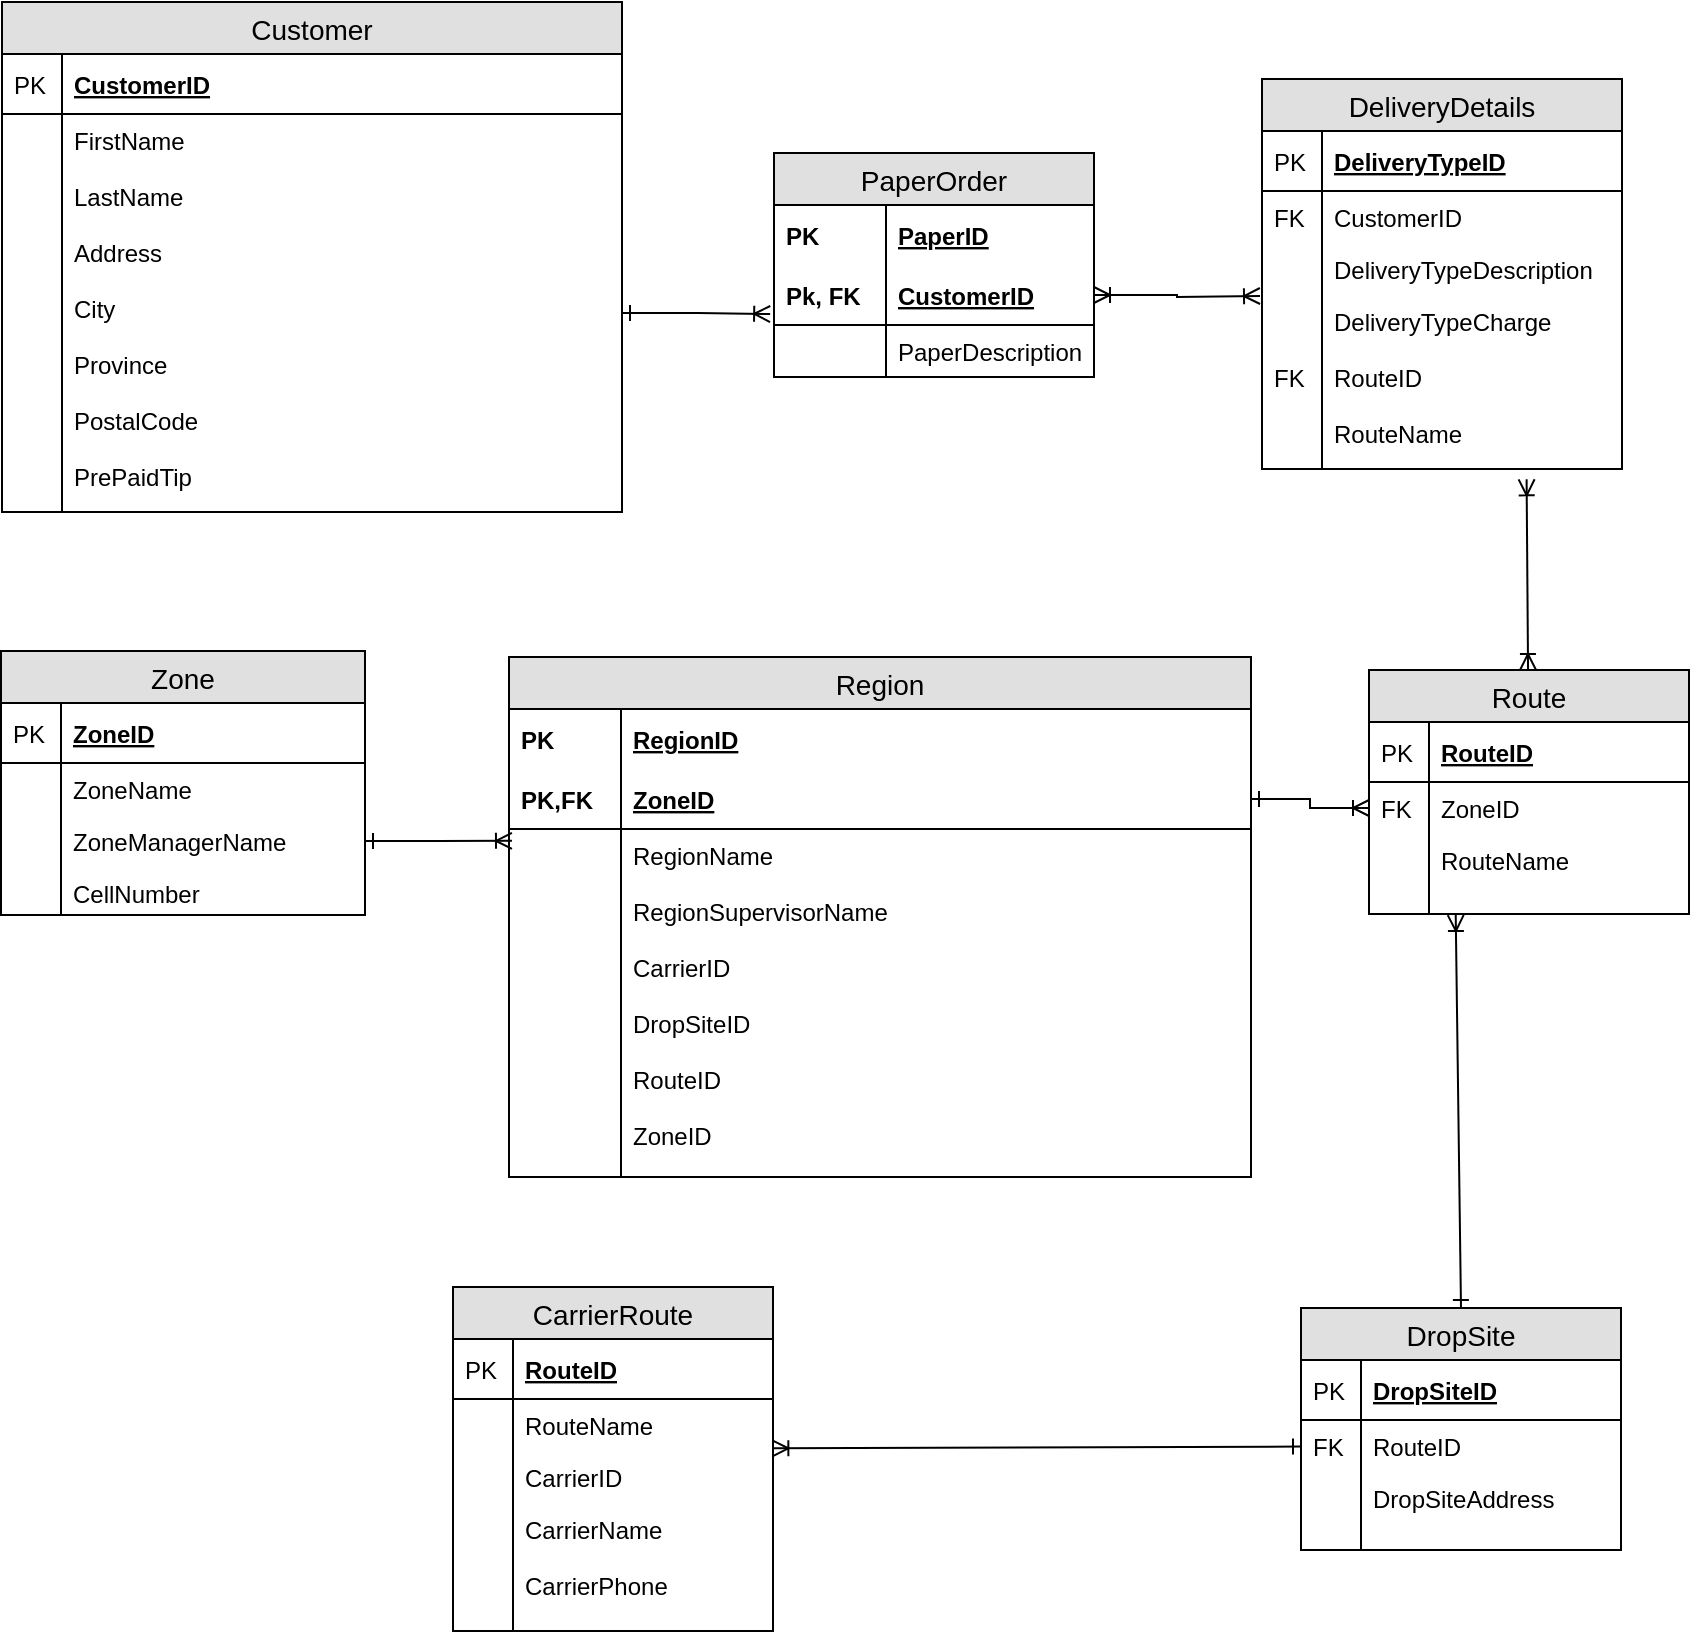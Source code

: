<mxfile version="11.3.0" type="device" pages="1"><diagram id="tr2Oyifo3SqVM1Ajj6UU" name="Page-1"><mxGraphModel dx="1223" dy="893" grid="0" gridSize="10" guides="1" tooltips="1" connect="1" arrows="1" fold="1" page="1" pageScale="1" pageWidth="850" pageHeight="1100" math="0" shadow="0"><root><mxCell id="0"/><mxCell id="1" parent="0"/><mxCell id="hIH8dLBOg7w7-W6MWy8a-12" value="DeliveryDetails" style="swimlane;fontStyle=0;childLayout=stackLayout;horizontal=1;startSize=26;fillColor=#e0e0e0;horizontalStack=0;resizeParent=1;resizeParentMax=0;resizeLast=0;collapsible=1;marginBottom=0;swimlaneFillColor=#ffffff;align=center;fontSize=14;" parent="1" vertex="1"><mxGeometry x="636" y="68.5" width="180" height="195" as="geometry"><mxRectangle x="15" y="10" width="110" height="26" as="alternateBounds"/></mxGeometry></mxCell><mxCell id="hIH8dLBOg7w7-W6MWy8a-13" value="DeliveryTypeID" style="shape=partialRectangle;top=0;left=0;right=0;bottom=1;align=left;verticalAlign=middle;fillColor=none;spacingLeft=34;spacingRight=4;overflow=hidden;rotatable=0;points=[[0,0.5],[1,0.5]];portConstraint=eastwest;dropTarget=0;fontStyle=5;fontSize=12;" parent="hIH8dLBOg7w7-W6MWy8a-12" vertex="1"><mxGeometry y="26" width="180" height="30" as="geometry"/></mxCell><mxCell id="hIH8dLBOg7w7-W6MWy8a-14" value="PK" style="shape=partialRectangle;top=0;left=0;bottom=0;fillColor=none;align=left;verticalAlign=middle;spacingLeft=4;spacingRight=4;overflow=hidden;rotatable=0;points=[];portConstraint=eastwest;part=1;fontSize=12;" parent="hIH8dLBOg7w7-W6MWy8a-13" vertex="1" connectable="0"><mxGeometry width="30" height="30" as="geometry"/></mxCell><mxCell id="hIH8dLBOg7w7-W6MWy8a-15" value="CustomerID" style="shape=partialRectangle;top=0;left=0;right=0;bottom=0;align=left;verticalAlign=top;fillColor=none;spacingLeft=34;spacingRight=4;overflow=hidden;rotatable=0;points=[[0,0.5],[1,0.5]];portConstraint=eastwest;dropTarget=0;fontSize=12;" parent="hIH8dLBOg7w7-W6MWy8a-12" vertex="1"><mxGeometry y="56" width="180" height="26" as="geometry"/></mxCell><mxCell id="hIH8dLBOg7w7-W6MWy8a-16" value="FK" style="shape=partialRectangle;top=0;left=0;bottom=0;fillColor=none;align=left;verticalAlign=top;spacingLeft=4;spacingRight=4;overflow=hidden;rotatable=0;points=[];portConstraint=eastwest;part=1;fontSize=12;" parent="hIH8dLBOg7w7-W6MWy8a-15" vertex="1" connectable="0"><mxGeometry width="30" height="26" as="geometry"/></mxCell><mxCell id="hIH8dLBOg7w7-W6MWy8a-17" value="DeliveryTypeDescription" style="shape=partialRectangle;top=0;left=0;right=0;bottom=0;align=left;verticalAlign=top;fillColor=none;spacingLeft=34;spacingRight=4;overflow=hidden;rotatable=0;points=[[0,0.5],[1,0.5]];portConstraint=eastwest;dropTarget=0;fontSize=12;" parent="hIH8dLBOg7w7-W6MWy8a-12" vertex="1"><mxGeometry y="82" width="180" height="26" as="geometry"/></mxCell><mxCell id="hIH8dLBOg7w7-W6MWy8a-18" value="" style="shape=partialRectangle;top=0;left=0;bottom=0;fillColor=none;align=left;verticalAlign=top;spacingLeft=4;spacingRight=4;overflow=hidden;rotatable=0;points=[];portConstraint=eastwest;part=1;fontSize=12;" parent="hIH8dLBOg7w7-W6MWy8a-17" vertex="1" connectable="0"><mxGeometry width="30" height="26" as="geometry"/></mxCell><mxCell id="hIH8dLBOg7w7-W6MWy8a-19" value="DeliveryTypeCharge&#10;&#10;RouteID&#10;&#10;RouteName" style="shape=partialRectangle;top=0;left=0;right=0;bottom=0;align=left;verticalAlign=top;fillColor=none;spacingLeft=34;spacingRight=4;overflow=hidden;rotatable=0;points=[[0,0.5],[1,0.5]];portConstraint=eastwest;dropTarget=0;fontSize=12;" parent="hIH8dLBOg7w7-W6MWy8a-12" vertex="1"><mxGeometry y="108" width="180" height="77" as="geometry"/></mxCell><mxCell id="hIH8dLBOg7w7-W6MWy8a-20" value="&#10;&#10;FK" style="shape=partialRectangle;top=0;left=0;bottom=0;fillColor=none;align=left;verticalAlign=top;spacingLeft=4;spacingRight=4;overflow=hidden;rotatable=0;points=[];portConstraint=eastwest;part=1;fontSize=12;" parent="hIH8dLBOg7w7-W6MWy8a-19" vertex="1" connectable="0"><mxGeometry width="30" height="77" as="geometry"/></mxCell><mxCell id="hIH8dLBOg7w7-W6MWy8a-21" value="" style="shape=partialRectangle;top=0;left=0;right=0;bottom=0;align=left;verticalAlign=top;fillColor=none;spacingLeft=34;spacingRight=4;overflow=hidden;rotatable=0;points=[[0,0.5],[1,0.5]];portConstraint=eastwest;dropTarget=0;fontSize=12;" parent="hIH8dLBOg7w7-W6MWy8a-12" vertex="1"><mxGeometry y="185" width="180" height="10" as="geometry"/></mxCell><mxCell id="hIH8dLBOg7w7-W6MWy8a-22" value="" style="shape=partialRectangle;top=0;left=0;bottom=0;fillColor=none;align=left;verticalAlign=top;spacingLeft=4;spacingRight=4;overflow=hidden;rotatable=0;points=[];portConstraint=eastwest;part=1;fontSize=12;" parent="hIH8dLBOg7w7-W6MWy8a-21" vertex="1" connectable="0"><mxGeometry width="30" height="10" as="geometry"/></mxCell><mxCell id="hIH8dLBOg7w7-W6MWy8a-23" value="PaperOrder" style="swimlane;fontStyle=0;childLayout=stackLayout;horizontal=1;startSize=26;fillColor=#e0e0e0;horizontalStack=0;resizeParent=1;resizeParentMax=0;resizeLast=0;collapsible=1;marginBottom=0;swimlaneFillColor=#ffffff;align=center;fontSize=14;" parent="1" vertex="1"><mxGeometry x="392" y="105.5" width="160" height="112" as="geometry"/></mxCell><mxCell id="hIH8dLBOg7w7-W6MWy8a-24" value="PaperID" style="shape=partialRectangle;top=0;left=0;right=0;bottom=0;align=left;verticalAlign=middle;fillColor=none;spacingLeft=60;spacingRight=4;overflow=hidden;rotatable=0;points=[[0,0.5],[1,0.5]];portConstraint=eastwest;dropTarget=0;fontStyle=5;fontSize=12;" parent="hIH8dLBOg7w7-W6MWy8a-23" vertex="1"><mxGeometry y="26" width="160" height="30" as="geometry"/></mxCell><mxCell id="hIH8dLBOg7w7-W6MWy8a-25" value="PK" style="shape=partialRectangle;fontStyle=1;top=0;left=0;bottom=0;fillColor=none;align=left;verticalAlign=middle;spacingLeft=4;spacingRight=4;overflow=hidden;rotatable=0;points=[];portConstraint=eastwest;part=1;fontSize=12;" parent="hIH8dLBOg7w7-W6MWy8a-24" vertex="1" connectable="0"><mxGeometry width="56" height="30" as="geometry"/></mxCell><mxCell id="hIH8dLBOg7w7-W6MWy8a-26" value="CustomerID" style="shape=partialRectangle;top=0;left=0;right=0;bottom=1;align=left;verticalAlign=middle;fillColor=none;spacingLeft=60;spacingRight=4;overflow=hidden;rotatable=0;points=[[0,0.5],[1,0.5]];portConstraint=eastwest;dropTarget=0;fontStyle=5;fontSize=12;" parent="hIH8dLBOg7w7-W6MWy8a-23" vertex="1"><mxGeometry y="56" width="160" height="30" as="geometry"/></mxCell><mxCell id="hIH8dLBOg7w7-W6MWy8a-27" value="Pk, FK" style="shape=partialRectangle;fontStyle=1;top=0;left=0;bottom=0;fillColor=none;align=left;verticalAlign=middle;spacingLeft=4;spacingRight=4;overflow=hidden;rotatable=0;points=[];portConstraint=eastwest;part=1;fontSize=12;" parent="hIH8dLBOg7w7-W6MWy8a-26" vertex="1" connectable="0"><mxGeometry width="56" height="30" as="geometry"/></mxCell><mxCell id="hIH8dLBOg7w7-W6MWy8a-28" value="PaperDescription" style="shape=partialRectangle;top=0;left=0;right=0;bottom=0;align=left;verticalAlign=top;fillColor=none;spacingLeft=60;spacingRight=4;overflow=hidden;rotatable=0;points=[[0,0.5],[1,0.5]];portConstraint=eastwest;dropTarget=0;fontSize=12;" parent="hIH8dLBOg7w7-W6MWy8a-23" vertex="1"><mxGeometry y="86" width="160" height="26" as="geometry"/></mxCell><mxCell id="hIH8dLBOg7w7-W6MWy8a-29" value="" style="shape=partialRectangle;top=0;left=0;bottom=0;fillColor=none;align=left;verticalAlign=top;spacingLeft=4;spacingRight=4;overflow=hidden;rotatable=0;points=[];portConstraint=eastwest;part=1;fontSize=12;" parent="hIH8dLBOg7w7-W6MWy8a-28" vertex="1" connectable="0"><mxGeometry width="56" height="26" as="geometry"/></mxCell><mxCell id="hIH8dLBOg7w7-W6MWy8a-54" value="Customer" style="swimlane;fontStyle=0;childLayout=stackLayout;horizontal=1;startSize=26;fillColor=#e0e0e0;horizontalStack=0;resizeParent=1;resizeParentMax=0;resizeLast=0;collapsible=1;marginBottom=0;swimlaneFillColor=#ffffff;align=center;fontSize=14;" parent="1" vertex="1"><mxGeometry x="6" y="30" width="310" height="255" as="geometry"/></mxCell><mxCell id="hIH8dLBOg7w7-W6MWy8a-55" value="CustomerID" style="shape=partialRectangle;top=0;left=0;right=0;bottom=1;align=left;verticalAlign=middle;fillColor=none;spacingLeft=34;spacingRight=4;overflow=hidden;rotatable=0;points=[[0,0.5],[1,0.5]];portConstraint=eastwest;dropTarget=0;fontStyle=5;fontSize=12;" parent="hIH8dLBOg7w7-W6MWy8a-54" vertex="1"><mxGeometry y="26" width="310" height="30" as="geometry"/></mxCell><mxCell id="hIH8dLBOg7w7-W6MWy8a-56" value="PK" style="shape=partialRectangle;top=0;left=0;bottom=0;fillColor=none;align=left;verticalAlign=middle;spacingLeft=4;spacingRight=4;overflow=hidden;rotatable=0;points=[];portConstraint=eastwest;part=1;fontSize=12;" parent="hIH8dLBOg7w7-W6MWy8a-55" vertex="1" connectable="0"><mxGeometry width="30" height="30" as="geometry"/></mxCell><mxCell id="hIH8dLBOg7w7-W6MWy8a-57" value="FirstName&#10;&#10;LastName&#10;&#10;Address&#10;&#10;City&#10;&#10;Province&#10;&#10;PostalCode&#10;&#10;PrePaidTip&#10;" style="shape=partialRectangle;top=0;left=0;right=0;bottom=0;align=left;verticalAlign=top;fillColor=none;spacingLeft=34;spacingRight=4;overflow=hidden;rotatable=0;points=[[0,0.5],[1,0.5]];portConstraint=eastwest;dropTarget=0;fontSize=12;" parent="hIH8dLBOg7w7-W6MWy8a-54" vertex="1"><mxGeometry y="56" width="310" height="199" as="geometry"/></mxCell><mxCell id="hIH8dLBOg7w7-W6MWy8a-58" value="&#10;&#10;&#10;&#10;&#10;&#10;&#10;&#10;&#10;&#10;&#10;&#10;&#10;&#10;" style="shape=partialRectangle;top=0;left=0;bottom=0;fillColor=none;align=left;verticalAlign=top;spacingLeft=4;spacingRight=4;overflow=hidden;rotatable=0;points=[];portConstraint=eastwest;part=1;fontSize=12;" parent="hIH8dLBOg7w7-W6MWy8a-57" vertex="1" connectable="0"><mxGeometry width="30" height="199" as="geometry"/></mxCell><mxCell id="T3v77ZD2fgyln51GFwmp-24" style="edgeStyle=orthogonalEdgeStyle;rounded=0;jumpSize=9;orthogonalLoop=1;jettySize=auto;html=1;entryX=-0.012;entryY=0.817;entryDx=0;entryDy=0;entryPerimeter=0;startArrow=ERone;startFill=0;endArrow=ERoneToMany;endFill=0;strokeWidth=1;" parent="1" source="hIH8dLBOg7w7-W6MWy8a-57" target="hIH8dLBOg7w7-W6MWy8a-26" edge="1"><mxGeometry relative="1" as="geometry"/></mxCell><mxCell id="T3v77ZD2fgyln51GFwmp-25" style="edgeStyle=orthogonalEdgeStyle;rounded=0;jumpSize=9;orthogonalLoop=1;jettySize=auto;html=1;startArrow=ERoneToMany;startFill=0;endArrow=ERoneToMany;endFill=0;strokeWidth=1;" parent="1" source="hIH8dLBOg7w7-W6MWy8a-26" edge="1"><mxGeometry relative="1" as="geometry"><mxPoint x="635" y="177" as="targetPoint"/></mxGeometry></mxCell><mxCell id="cq-xJfXZx_7GT4q8bSOu-1" value="Zone" style="swimlane;fontStyle=0;childLayout=stackLayout;horizontal=1;startSize=26;fillColor=#e0e0e0;horizontalStack=0;resizeParent=1;resizeParentMax=0;resizeLast=0;collapsible=1;marginBottom=0;swimlaneFillColor=#ffffff;align=center;fontSize=14;" vertex="1" parent="1"><mxGeometry x="5.5" y="354.5" width="182" height="132" as="geometry"/></mxCell><mxCell id="cq-xJfXZx_7GT4q8bSOu-2" value="ZoneID" style="shape=partialRectangle;top=0;left=0;right=0;bottom=1;align=left;verticalAlign=middle;fillColor=none;spacingLeft=34;spacingRight=4;overflow=hidden;rotatable=0;points=[[0,0.5],[1,0.5]];portConstraint=eastwest;dropTarget=0;fontStyle=5;fontSize=12;" vertex="1" parent="cq-xJfXZx_7GT4q8bSOu-1"><mxGeometry y="26" width="182" height="30" as="geometry"/></mxCell><mxCell id="cq-xJfXZx_7GT4q8bSOu-3" value="PK" style="shape=partialRectangle;top=0;left=0;bottom=0;fillColor=none;align=left;verticalAlign=middle;spacingLeft=4;spacingRight=4;overflow=hidden;rotatable=0;points=[];portConstraint=eastwest;part=1;fontSize=12;" vertex="1" connectable="0" parent="cq-xJfXZx_7GT4q8bSOu-2"><mxGeometry width="30" height="30" as="geometry"/></mxCell><mxCell id="cq-xJfXZx_7GT4q8bSOu-4" value="ZoneName" style="shape=partialRectangle;top=0;left=0;right=0;bottom=0;align=left;verticalAlign=top;fillColor=none;spacingLeft=34;spacingRight=4;overflow=hidden;rotatable=0;points=[[0,0.5],[1,0.5]];portConstraint=eastwest;dropTarget=0;fontSize=12;" vertex="1" parent="cq-xJfXZx_7GT4q8bSOu-1"><mxGeometry y="56" width="182" height="26" as="geometry"/></mxCell><mxCell id="cq-xJfXZx_7GT4q8bSOu-5" value="" style="shape=partialRectangle;top=0;left=0;bottom=0;fillColor=none;align=left;verticalAlign=top;spacingLeft=4;spacingRight=4;overflow=hidden;rotatable=0;points=[];portConstraint=eastwest;part=1;fontSize=12;" vertex="1" connectable="0" parent="cq-xJfXZx_7GT4q8bSOu-4"><mxGeometry width="30" height="26" as="geometry"/></mxCell><mxCell id="cq-xJfXZx_7GT4q8bSOu-6" value="ZoneManagerName" style="shape=partialRectangle;top=0;left=0;right=0;bottom=0;align=left;verticalAlign=top;fillColor=none;spacingLeft=34;spacingRight=4;overflow=hidden;rotatable=0;points=[[0,0.5],[1,0.5]];portConstraint=eastwest;dropTarget=0;fontSize=12;" vertex="1" parent="cq-xJfXZx_7GT4q8bSOu-1"><mxGeometry y="82" width="182" height="26" as="geometry"/></mxCell><mxCell id="cq-xJfXZx_7GT4q8bSOu-7" value="" style="shape=partialRectangle;top=0;left=0;bottom=0;fillColor=none;align=left;verticalAlign=top;spacingLeft=4;spacingRight=4;overflow=hidden;rotatable=0;points=[];portConstraint=eastwest;part=1;fontSize=12;" vertex="1" connectable="0" parent="cq-xJfXZx_7GT4q8bSOu-6"><mxGeometry width="30" height="26" as="geometry"/></mxCell><mxCell id="cq-xJfXZx_7GT4q8bSOu-8" value="CellNumber" style="shape=partialRectangle;top=0;left=0;right=0;bottom=0;align=left;verticalAlign=top;fillColor=none;spacingLeft=34;spacingRight=4;overflow=hidden;rotatable=0;points=[[0,0.5],[1,0.5]];portConstraint=eastwest;dropTarget=0;fontSize=12;" vertex="1" parent="cq-xJfXZx_7GT4q8bSOu-1"><mxGeometry y="108" width="182" height="14" as="geometry"/></mxCell><mxCell id="cq-xJfXZx_7GT4q8bSOu-9" value="" style="shape=partialRectangle;top=0;left=0;bottom=0;fillColor=none;align=left;verticalAlign=top;spacingLeft=4;spacingRight=4;overflow=hidden;rotatable=0;points=[];portConstraint=eastwest;part=1;fontSize=12;" vertex="1" connectable="0" parent="cq-xJfXZx_7GT4q8bSOu-8"><mxGeometry width="30" height="14.0" as="geometry"/></mxCell><mxCell id="cq-xJfXZx_7GT4q8bSOu-10" value="" style="shape=partialRectangle;top=0;left=0;right=0;bottom=0;align=left;verticalAlign=top;fillColor=none;spacingLeft=34;spacingRight=4;overflow=hidden;rotatable=0;points=[[0,0.5],[1,0.5]];portConstraint=eastwest;dropTarget=0;fontSize=12;" vertex="1" parent="cq-xJfXZx_7GT4q8bSOu-1"><mxGeometry y="122" width="182" height="10" as="geometry"/></mxCell><mxCell id="cq-xJfXZx_7GT4q8bSOu-11" value="" style="shape=partialRectangle;top=0;left=0;bottom=0;fillColor=none;align=left;verticalAlign=top;spacingLeft=4;spacingRight=4;overflow=hidden;rotatable=0;points=[];portConstraint=eastwest;part=1;fontSize=12;" vertex="1" connectable="0" parent="cq-xJfXZx_7GT4q8bSOu-10"><mxGeometry width="30" height="10" as="geometry"/></mxCell><mxCell id="cq-xJfXZx_7GT4q8bSOu-23" value="Region" style="swimlane;fontStyle=0;childLayout=stackLayout;horizontal=1;startSize=26;fillColor=#e0e0e0;horizontalStack=0;resizeParent=1;resizeParentMax=0;resizeLast=0;collapsible=1;marginBottom=0;swimlaneFillColor=#ffffff;align=center;fontSize=14;" vertex="1" parent="1"><mxGeometry x="259.5" y="357.5" width="371" height="260" as="geometry"/></mxCell><mxCell id="cq-xJfXZx_7GT4q8bSOu-24" value="RegionID" style="shape=partialRectangle;top=0;left=0;right=0;bottom=0;align=left;verticalAlign=middle;fillColor=none;spacingLeft=60;spacingRight=4;overflow=hidden;rotatable=0;points=[[0,0.5],[1,0.5]];portConstraint=eastwest;dropTarget=0;fontStyle=5;fontSize=12;" vertex="1" parent="cq-xJfXZx_7GT4q8bSOu-23"><mxGeometry y="26" width="371" height="30" as="geometry"/></mxCell><mxCell id="cq-xJfXZx_7GT4q8bSOu-25" value="PK" style="shape=partialRectangle;fontStyle=1;top=0;left=0;bottom=0;fillColor=none;align=left;verticalAlign=middle;spacingLeft=4;spacingRight=4;overflow=hidden;rotatable=0;points=[];portConstraint=eastwest;part=1;fontSize=12;" vertex="1" connectable="0" parent="cq-xJfXZx_7GT4q8bSOu-24"><mxGeometry width="56" height="30" as="geometry"/></mxCell><mxCell id="cq-xJfXZx_7GT4q8bSOu-26" value="ZoneID" style="shape=partialRectangle;top=0;left=0;right=0;bottom=1;align=left;verticalAlign=middle;fillColor=none;spacingLeft=60;spacingRight=4;overflow=hidden;rotatable=0;points=[[0,0.5],[1,0.5]];portConstraint=eastwest;dropTarget=0;fontStyle=5;fontSize=12;" vertex="1" parent="cq-xJfXZx_7GT4q8bSOu-23"><mxGeometry y="56" width="371" height="30" as="geometry"/></mxCell><mxCell id="cq-xJfXZx_7GT4q8bSOu-27" value="PK,FK" style="shape=partialRectangle;fontStyle=1;top=0;left=0;bottom=0;fillColor=none;align=left;verticalAlign=middle;spacingLeft=4;spacingRight=4;overflow=hidden;rotatable=0;points=[];portConstraint=eastwest;part=1;fontSize=12;" vertex="1" connectable="0" parent="cq-xJfXZx_7GT4q8bSOu-26"><mxGeometry width="56" height="30" as="geometry"/></mxCell><mxCell id="cq-xJfXZx_7GT4q8bSOu-28" value="RegionName&#10;&#10;RegionSupervisorName&#10;&#10;CarrierID&#10;&#10;DropSiteID&#10;&#10;RouteID&#10;&#10;ZoneID" style="shape=partialRectangle;top=0;left=0;right=0;bottom=0;align=left;verticalAlign=top;fillColor=none;spacingLeft=60;spacingRight=4;overflow=hidden;rotatable=0;points=[[0,0.5],[1,0.5]];portConstraint=eastwest;dropTarget=0;fontSize=12;" vertex="1" parent="cq-xJfXZx_7GT4q8bSOu-23"><mxGeometry y="86" width="371" height="174" as="geometry"/></mxCell><mxCell id="cq-xJfXZx_7GT4q8bSOu-29" value="" style="shape=partialRectangle;top=0;left=0;bottom=0;fillColor=none;align=left;verticalAlign=top;spacingLeft=4;spacingRight=4;overflow=hidden;rotatable=0;points=[];portConstraint=eastwest;part=1;fontSize=12;" vertex="1" connectable="0" parent="cq-xJfXZx_7GT4q8bSOu-28"><mxGeometry width="56" height="174" as="geometry"/></mxCell><mxCell id="cq-xJfXZx_7GT4q8bSOu-87" style="edgeStyle=none;rounded=0;orthogonalLoop=1;jettySize=auto;html=1;exitX=0.5;exitY=0;exitDx=0;exitDy=0;entryX=0.271;entryY=1.05;entryDx=0;entryDy=0;entryPerimeter=0;startArrow=ERone;startFill=0;endArrow=ERoneToMany;endFill=0;" edge="1" parent="1" source="cq-xJfXZx_7GT4q8bSOu-38" target="cq-xJfXZx_7GT4q8bSOu-71"><mxGeometry relative="1" as="geometry"/></mxCell><mxCell id="cq-xJfXZx_7GT4q8bSOu-38" value="DropSite" style="swimlane;fontStyle=0;childLayout=stackLayout;horizontal=1;startSize=26;fillColor=#e0e0e0;horizontalStack=0;resizeParent=1;resizeParentMax=0;resizeLast=0;collapsible=1;marginBottom=0;swimlaneFillColor=#ffffff;align=center;fontSize=14;" vertex="1" parent="1"><mxGeometry x="655.5" y="683" width="160" height="121" as="geometry"/></mxCell><mxCell id="cq-xJfXZx_7GT4q8bSOu-39" value="DropSiteID" style="shape=partialRectangle;top=0;left=0;right=0;bottom=1;align=left;verticalAlign=middle;fillColor=none;spacingLeft=34;spacingRight=4;overflow=hidden;rotatable=0;points=[[0,0.5],[1,0.5]];portConstraint=eastwest;dropTarget=0;fontStyle=5;fontSize=12;" vertex="1" parent="cq-xJfXZx_7GT4q8bSOu-38"><mxGeometry y="26" width="160" height="30" as="geometry"/></mxCell><mxCell id="cq-xJfXZx_7GT4q8bSOu-40" value="PK" style="shape=partialRectangle;top=0;left=0;bottom=0;fillColor=none;align=left;verticalAlign=middle;spacingLeft=4;spacingRight=4;overflow=hidden;rotatable=0;points=[];portConstraint=eastwest;part=1;fontSize=12;" vertex="1" connectable="0" parent="cq-xJfXZx_7GT4q8bSOu-39"><mxGeometry width="30" height="30" as="geometry"/></mxCell><mxCell id="cq-xJfXZx_7GT4q8bSOu-41" value="RouteID" style="shape=partialRectangle;top=0;left=0;right=0;bottom=0;align=left;verticalAlign=top;fillColor=none;spacingLeft=34;spacingRight=4;overflow=hidden;rotatable=0;points=[[0,0.5],[1,0.5]];portConstraint=eastwest;dropTarget=0;fontSize=12;" vertex="1" parent="cq-xJfXZx_7GT4q8bSOu-38"><mxGeometry y="56" width="160" height="26" as="geometry"/></mxCell><mxCell id="cq-xJfXZx_7GT4q8bSOu-42" value="FK" style="shape=partialRectangle;top=0;left=0;bottom=0;fillColor=none;align=left;verticalAlign=top;spacingLeft=4;spacingRight=4;overflow=hidden;rotatable=0;points=[];portConstraint=eastwest;part=1;fontSize=12;" vertex="1" connectable="0" parent="cq-xJfXZx_7GT4q8bSOu-41"><mxGeometry width="30" height="26" as="geometry"/></mxCell><mxCell id="cq-xJfXZx_7GT4q8bSOu-43" value="DropSiteAddress" style="shape=partialRectangle;top=0;left=0;right=0;bottom=0;align=left;verticalAlign=top;fillColor=none;spacingLeft=34;spacingRight=4;overflow=hidden;rotatable=0;points=[[0,0.5],[1,0.5]];portConstraint=eastwest;dropTarget=0;fontSize=12;" vertex="1" parent="cq-xJfXZx_7GT4q8bSOu-38"><mxGeometry y="82" width="160" height="26" as="geometry"/></mxCell><mxCell id="cq-xJfXZx_7GT4q8bSOu-44" value="" style="shape=partialRectangle;top=0;left=0;bottom=0;fillColor=none;align=left;verticalAlign=top;spacingLeft=4;spacingRight=4;overflow=hidden;rotatable=0;points=[];portConstraint=eastwest;part=1;fontSize=12;" vertex="1" connectable="0" parent="cq-xJfXZx_7GT4q8bSOu-43"><mxGeometry width="30" height="26" as="geometry"/></mxCell><mxCell id="cq-xJfXZx_7GT4q8bSOu-45" value="" style="shape=partialRectangle;top=0;left=0;right=0;bottom=0;align=left;verticalAlign=top;fillColor=none;spacingLeft=34;spacingRight=4;overflow=hidden;rotatable=0;points=[[0,0.5],[1,0.5]];portConstraint=eastwest;dropTarget=0;fontSize=12;" vertex="1" parent="cq-xJfXZx_7GT4q8bSOu-38"><mxGeometry y="108" width="160" height="3" as="geometry"/></mxCell><mxCell id="cq-xJfXZx_7GT4q8bSOu-46" value="" style="shape=partialRectangle;top=0;left=0;bottom=0;fillColor=none;align=left;verticalAlign=top;spacingLeft=4;spacingRight=4;overflow=hidden;rotatable=0;points=[];portConstraint=eastwest;part=1;fontSize=12;" vertex="1" connectable="0" parent="cq-xJfXZx_7GT4q8bSOu-45"><mxGeometry width="30" height="3" as="geometry"/></mxCell><mxCell id="cq-xJfXZx_7GT4q8bSOu-47" value="" style="shape=partialRectangle;top=0;left=0;right=0;bottom=0;align=left;verticalAlign=top;fillColor=none;spacingLeft=34;spacingRight=4;overflow=hidden;rotatable=0;points=[[0,0.5],[1,0.5]];portConstraint=eastwest;dropTarget=0;fontSize=12;" vertex="1" parent="cq-xJfXZx_7GT4q8bSOu-38"><mxGeometry y="111" width="160" height="10" as="geometry"/></mxCell><mxCell id="cq-xJfXZx_7GT4q8bSOu-48" value="" style="shape=partialRectangle;top=0;left=0;bottom=0;fillColor=none;align=left;verticalAlign=top;spacingLeft=4;spacingRight=4;overflow=hidden;rotatable=0;points=[];portConstraint=eastwest;part=1;fontSize=12;" vertex="1" connectable="0" parent="cq-xJfXZx_7GT4q8bSOu-47"><mxGeometry width="30" height="10" as="geometry"/></mxCell><mxCell id="cq-xJfXZx_7GT4q8bSOu-49" value="CarrierRoute" style="swimlane;fontStyle=0;childLayout=stackLayout;horizontal=1;startSize=26;fillColor=#e0e0e0;horizontalStack=0;resizeParent=1;resizeParentMax=0;resizeLast=0;collapsible=1;marginBottom=0;swimlaneFillColor=#ffffff;align=center;fontSize=14;" vertex="1" parent="1"><mxGeometry x="231.5" y="672.5" width="160" height="172" as="geometry"/></mxCell><mxCell id="cq-xJfXZx_7GT4q8bSOu-50" value="RouteID" style="shape=partialRectangle;top=0;left=0;right=0;bottom=1;align=left;verticalAlign=middle;fillColor=none;spacingLeft=34;spacingRight=4;overflow=hidden;rotatable=0;points=[[0,0.5],[1,0.5]];portConstraint=eastwest;dropTarget=0;fontStyle=5;fontSize=12;" vertex="1" parent="cq-xJfXZx_7GT4q8bSOu-49"><mxGeometry y="26" width="160" height="30" as="geometry"/></mxCell><mxCell id="cq-xJfXZx_7GT4q8bSOu-51" value="PK" style="shape=partialRectangle;top=0;left=0;bottom=0;fillColor=none;align=left;verticalAlign=middle;spacingLeft=4;spacingRight=4;overflow=hidden;rotatable=0;points=[];portConstraint=eastwest;part=1;fontSize=12;" vertex="1" connectable="0" parent="cq-xJfXZx_7GT4q8bSOu-50"><mxGeometry width="30" height="30" as="geometry"/></mxCell><mxCell id="cq-xJfXZx_7GT4q8bSOu-52" value="RouteName" style="shape=partialRectangle;top=0;left=0;right=0;bottom=0;align=left;verticalAlign=top;fillColor=none;spacingLeft=34;spacingRight=4;overflow=hidden;rotatable=0;points=[[0,0.5],[1,0.5]];portConstraint=eastwest;dropTarget=0;fontSize=12;" vertex="1" parent="cq-xJfXZx_7GT4q8bSOu-49"><mxGeometry y="56" width="160" height="26" as="geometry"/></mxCell><mxCell id="cq-xJfXZx_7GT4q8bSOu-53" value="" style="shape=partialRectangle;top=0;left=0;bottom=0;fillColor=none;align=left;verticalAlign=top;spacingLeft=4;spacingRight=4;overflow=hidden;rotatable=0;points=[];portConstraint=eastwest;part=1;fontSize=12;" vertex="1" connectable="0" parent="cq-xJfXZx_7GT4q8bSOu-52"><mxGeometry width="30" height="26" as="geometry"/></mxCell><mxCell id="cq-xJfXZx_7GT4q8bSOu-54" value="CarrierID" style="shape=partialRectangle;top=0;left=0;right=0;bottom=0;align=left;verticalAlign=top;fillColor=none;spacingLeft=34;spacingRight=4;overflow=hidden;rotatable=0;points=[[0,0.5],[1,0.5]];portConstraint=eastwest;dropTarget=0;fontSize=12;" vertex="1" parent="cq-xJfXZx_7GT4q8bSOu-49"><mxGeometry y="82" width="160" height="26" as="geometry"/></mxCell><mxCell id="cq-xJfXZx_7GT4q8bSOu-55" value="" style="shape=partialRectangle;top=0;left=0;bottom=0;fillColor=none;align=left;verticalAlign=top;spacingLeft=4;spacingRight=4;overflow=hidden;rotatable=0;points=[];portConstraint=eastwest;part=1;fontSize=12;" vertex="1" connectable="0" parent="cq-xJfXZx_7GT4q8bSOu-54"><mxGeometry width="30" height="26" as="geometry"/></mxCell><mxCell id="cq-xJfXZx_7GT4q8bSOu-56" value="CarrierName&#10;&#10;CarrierPhone" style="shape=partialRectangle;top=0;left=0;right=0;bottom=0;align=left;verticalAlign=top;fillColor=none;spacingLeft=34;spacingRight=4;overflow=hidden;rotatable=0;points=[[0,0.5],[1,0.5]];portConstraint=eastwest;dropTarget=0;fontSize=12;" vertex="1" parent="cq-xJfXZx_7GT4q8bSOu-49"><mxGeometry y="108" width="160" height="54" as="geometry"/></mxCell><mxCell id="cq-xJfXZx_7GT4q8bSOu-57" value="" style="shape=partialRectangle;top=0;left=0;bottom=0;fillColor=none;align=left;verticalAlign=top;spacingLeft=4;spacingRight=4;overflow=hidden;rotatable=0;points=[];portConstraint=eastwest;part=1;fontSize=12;" vertex="1" connectable="0" parent="cq-xJfXZx_7GT4q8bSOu-56"><mxGeometry width="30" height="54.0" as="geometry"/></mxCell><mxCell id="cq-xJfXZx_7GT4q8bSOu-58" value="" style="shape=partialRectangle;top=0;left=0;right=0;bottom=0;align=left;verticalAlign=top;fillColor=none;spacingLeft=34;spacingRight=4;overflow=hidden;rotatable=0;points=[[0,0.5],[1,0.5]];portConstraint=eastwest;dropTarget=0;fontSize=12;" vertex="1" parent="cq-xJfXZx_7GT4q8bSOu-49"><mxGeometry y="162" width="160" height="10" as="geometry"/></mxCell><mxCell id="cq-xJfXZx_7GT4q8bSOu-59" value="" style="shape=partialRectangle;top=0;left=0;bottom=0;fillColor=none;align=left;verticalAlign=top;spacingLeft=4;spacingRight=4;overflow=hidden;rotatable=0;points=[];portConstraint=eastwest;part=1;fontSize=12;" vertex="1" connectable="0" parent="cq-xJfXZx_7GT4q8bSOu-58"><mxGeometry width="30" height="10" as="geometry"/></mxCell><mxCell id="cq-xJfXZx_7GT4q8bSOu-84" style="edgeStyle=none;rounded=0;orthogonalLoop=1;jettySize=auto;html=1;entryX=0.735;entryY=1.517;entryDx=0;entryDy=0;entryPerimeter=0;startArrow=ERoneToMany;startFill=0;endArrow=ERoneToMany;endFill=0;" edge="1" parent="1" source="cq-xJfXZx_7GT4q8bSOu-62" target="hIH8dLBOg7w7-W6MWy8a-21"><mxGeometry relative="1" as="geometry"/></mxCell><mxCell id="cq-xJfXZx_7GT4q8bSOu-62" value="Route" style="swimlane;fontStyle=0;childLayout=stackLayout;horizontal=1;startSize=26;fillColor=#e0e0e0;horizontalStack=0;resizeParent=1;resizeParentMax=0;resizeLast=0;collapsible=1;marginBottom=0;swimlaneFillColor=#ffffff;align=center;fontSize=14;" vertex="1" parent="1"><mxGeometry x="689.5" y="364" width="160" height="122" as="geometry"/></mxCell><mxCell id="cq-xJfXZx_7GT4q8bSOu-63" value="RouteID" style="shape=partialRectangle;top=0;left=0;right=0;bottom=1;align=left;verticalAlign=middle;fillColor=none;spacingLeft=34;spacingRight=4;overflow=hidden;rotatable=0;points=[[0,0.5],[1,0.5]];portConstraint=eastwest;dropTarget=0;fontStyle=5;fontSize=12;" vertex="1" parent="cq-xJfXZx_7GT4q8bSOu-62"><mxGeometry y="26" width="160" height="30" as="geometry"/></mxCell><mxCell id="cq-xJfXZx_7GT4q8bSOu-64" value="PK" style="shape=partialRectangle;top=0;left=0;bottom=0;fillColor=none;align=left;verticalAlign=middle;spacingLeft=4;spacingRight=4;overflow=hidden;rotatable=0;points=[];portConstraint=eastwest;part=1;fontSize=12;" vertex="1" connectable="0" parent="cq-xJfXZx_7GT4q8bSOu-63"><mxGeometry width="30" height="30" as="geometry"/></mxCell><mxCell id="cq-xJfXZx_7GT4q8bSOu-65" value="ZoneID" style="shape=partialRectangle;top=0;left=0;right=0;bottom=0;align=left;verticalAlign=top;fillColor=none;spacingLeft=34;spacingRight=4;overflow=hidden;rotatable=0;points=[[0,0.5],[1,0.5]];portConstraint=eastwest;dropTarget=0;fontSize=12;" vertex="1" parent="cq-xJfXZx_7GT4q8bSOu-62"><mxGeometry y="56" width="160" height="26" as="geometry"/></mxCell><mxCell id="cq-xJfXZx_7GT4q8bSOu-66" value="FK" style="shape=partialRectangle;top=0;left=0;bottom=0;fillColor=none;align=left;verticalAlign=top;spacingLeft=4;spacingRight=4;overflow=hidden;rotatable=0;points=[];portConstraint=eastwest;part=1;fontSize=12;" vertex="1" connectable="0" parent="cq-xJfXZx_7GT4q8bSOu-65"><mxGeometry width="30" height="26" as="geometry"/></mxCell><mxCell id="cq-xJfXZx_7GT4q8bSOu-67" value="RouteName" style="shape=partialRectangle;top=0;left=0;right=0;bottom=0;align=left;verticalAlign=top;fillColor=none;spacingLeft=34;spacingRight=4;overflow=hidden;rotatable=0;points=[[0,0.5],[1,0.5]];portConstraint=eastwest;dropTarget=0;fontSize=12;" vertex="1" parent="cq-xJfXZx_7GT4q8bSOu-62"><mxGeometry y="82" width="160" height="26" as="geometry"/></mxCell><mxCell id="cq-xJfXZx_7GT4q8bSOu-68" value="" style="shape=partialRectangle;top=0;left=0;bottom=0;fillColor=none;align=left;verticalAlign=top;spacingLeft=4;spacingRight=4;overflow=hidden;rotatable=0;points=[];portConstraint=eastwest;part=1;fontSize=12;" vertex="1" connectable="0" parent="cq-xJfXZx_7GT4q8bSOu-67"><mxGeometry width="30" height="26" as="geometry"/></mxCell><mxCell id="cq-xJfXZx_7GT4q8bSOu-69" value="" style="shape=partialRectangle;top=0;left=0;right=0;bottom=0;align=left;verticalAlign=top;fillColor=none;spacingLeft=34;spacingRight=4;overflow=hidden;rotatable=0;points=[[0,0.5],[1,0.5]];portConstraint=eastwest;dropTarget=0;fontSize=12;" vertex="1" parent="cq-xJfXZx_7GT4q8bSOu-62"><mxGeometry y="108" width="160" height="4" as="geometry"/></mxCell><mxCell id="cq-xJfXZx_7GT4q8bSOu-70" value="" style="shape=partialRectangle;top=0;left=0;bottom=0;fillColor=none;align=left;verticalAlign=top;spacingLeft=4;spacingRight=4;overflow=hidden;rotatable=0;points=[];portConstraint=eastwest;part=1;fontSize=12;" vertex="1" connectable="0" parent="cq-xJfXZx_7GT4q8bSOu-69"><mxGeometry width="30" height="4" as="geometry"/></mxCell><mxCell id="cq-xJfXZx_7GT4q8bSOu-71" value="" style="shape=partialRectangle;top=0;left=0;right=0;bottom=0;align=left;verticalAlign=top;fillColor=none;spacingLeft=34;spacingRight=4;overflow=hidden;rotatable=0;points=[[0,0.5],[1,0.5]];portConstraint=eastwest;dropTarget=0;fontSize=12;" vertex="1" parent="cq-xJfXZx_7GT4q8bSOu-62"><mxGeometry y="112" width="160" height="10" as="geometry"/></mxCell><mxCell id="cq-xJfXZx_7GT4q8bSOu-72" value="" style="shape=partialRectangle;top=0;left=0;bottom=0;fillColor=none;align=left;verticalAlign=top;spacingLeft=4;spacingRight=4;overflow=hidden;rotatable=0;points=[];portConstraint=eastwest;part=1;fontSize=12;" vertex="1" connectable="0" parent="cq-xJfXZx_7GT4q8bSOu-71"><mxGeometry width="30" height="10" as="geometry"/></mxCell><mxCell id="cq-xJfXZx_7GT4q8bSOu-82" style="edgeStyle=orthogonalEdgeStyle;rounded=0;orthogonalLoop=1;jettySize=auto;html=1;entryX=0.004;entryY=0.034;entryDx=0;entryDy=0;entryPerimeter=0;startArrow=ERone;startFill=0;endArrow=ERoneToMany;endFill=0;" edge="1" parent="1" source="cq-xJfXZx_7GT4q8bSOu-6" target="cq-xJfXZx_7GT4q8bSOu-28"><mxGeometry relative="1" as="geometry"/></mxCell><mxCell id="cq-xJfXZx_7GT4q8bSOu-83" style="edgeStyle=orthogonalEdgeStyle;rounded=0;orthogonalLoop=1;jettySize=auto;html=1;entryX=0;entryY=0.5;entryDx=0;entryDy=0;startArrow=ERone;startFill=0;endArrow=ERoneToMany;endFill=0;" edge="1" parent="1" source="cq-xJfXZx_7GT4q8bSOu-26" target="cq-xJfXZx_7GT4q8bSOu-65"><mxGeometry relative="1" as="geometry"/></mxCell><mxCell id="cq-xJfXZx_7GT4q8bSOu-86" style="edgeStyle=none;rounded=0;orthogonalLoop=1;jettySize=auto;html=1;entryX=0.998;entryY=-0.051;entryDx=0;entryDy=0;entryPerimeter=0;startArrow=ERone;startFill=0;endArrow=ERoneToMany;endFill=0;" edge="1" parent="1" source="cq-xJfXZx_7GT4q8bSOu-41" target="cq-xJfXZx_7GT4q8bSOu-54"><mxGeometry relative="1" as="geometry"/></mxCell></root></mxGraphModel></diagram></mxfile>